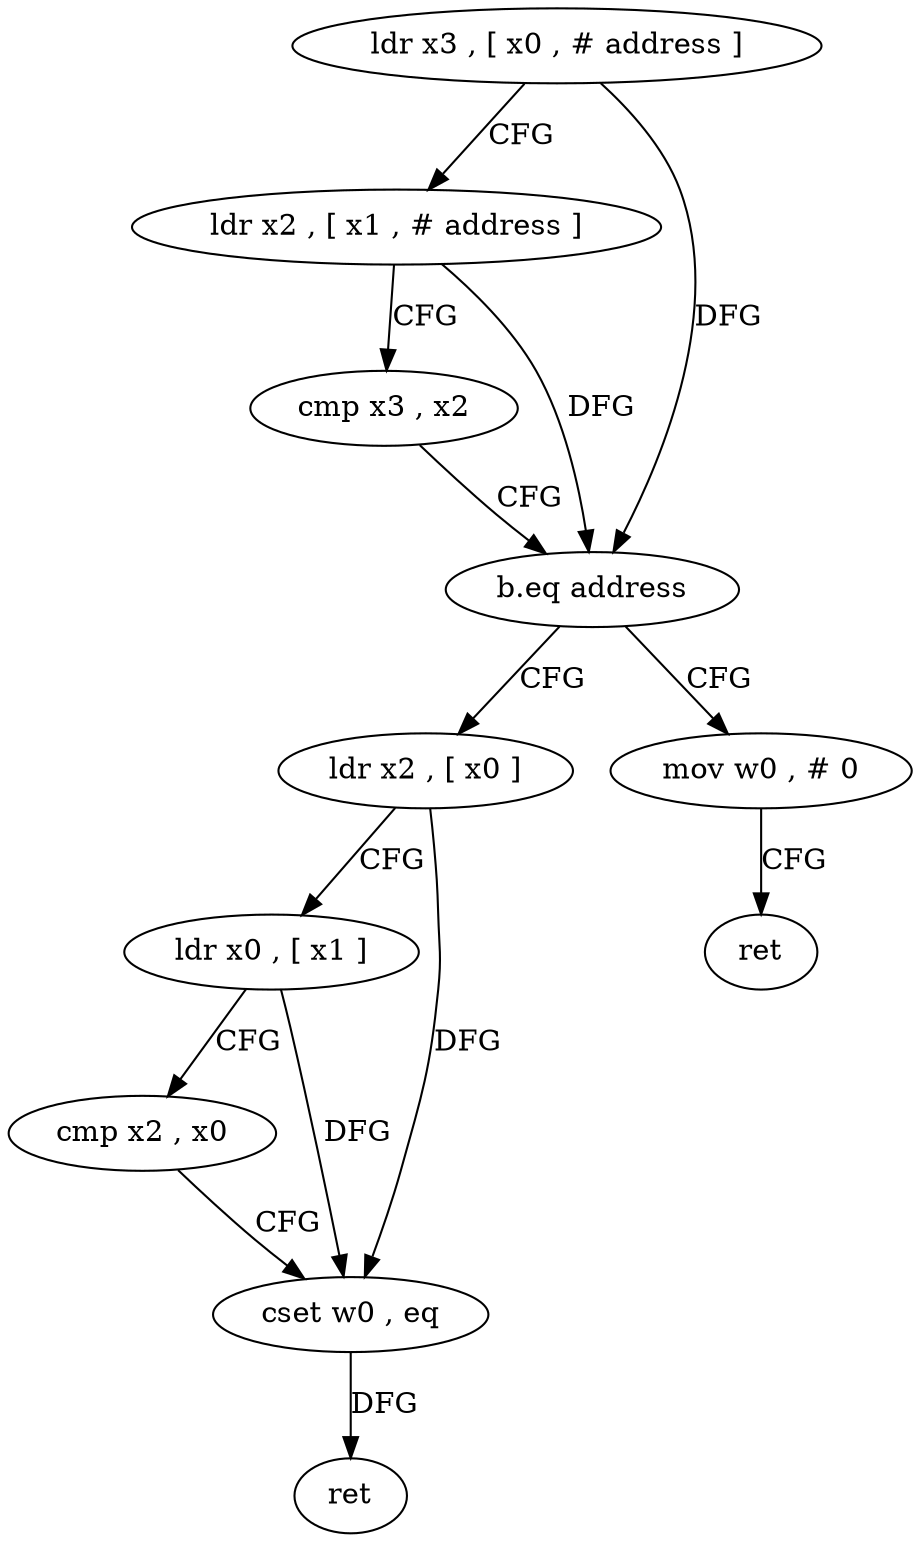 digraph "func" {
"4272404" [label = "ldr x3 , [ x0 , # address ]" ]
"4272408" [label = "ldr x2 , [ x1 , # address ]" ]
"4272412" [label = "cmp x3 , x2" ]
"4272416" [label = "b.eq address" ]
"4272428" [label = "ldr x2 , [ x0 ]" ]
"4272420" [label = "mov w0 , # 0" ]
"4272432" [label = "ldr x0 , [ x1 ]" ]
"4272436" [label = "cmp x2 , x0" ]
"4272440" [label = "cset w0 , eq" ]
"4272444" [label = "ret" ]
"4272424" [label = "ret" ]
"4272404" -> "4272408" [ label = "CFG" ]
"4272404" -> "4272416" [ label = "DFG" ]
"4272408" -> "4272412" [ label = "CFG" ]
"4272408" -> "4272416" [ label = "DFG" ]
"4272412" -> "4272416" [ label = "CFG" ]
"4272416" -> "4272428" [ label = "CFG" ]
"4272416" -> "4272420" [ label = "CFG" ]
"4272428" -> "4272432" [ label = "CFG" ]
"4272428" -> "4272440" [ label = "DFG" ]
"4272420" -> "4272424" [ label = "CFG" ]
"4272432" -> "4272436" [ label = "CFG" ]
"4272432" -> "4272440" [ label = "DFG" ]
"4272436" -> "4272440" [ label = "CFG" ]
"4272440" -> "4272444" [ label = "DFG" ]
}
